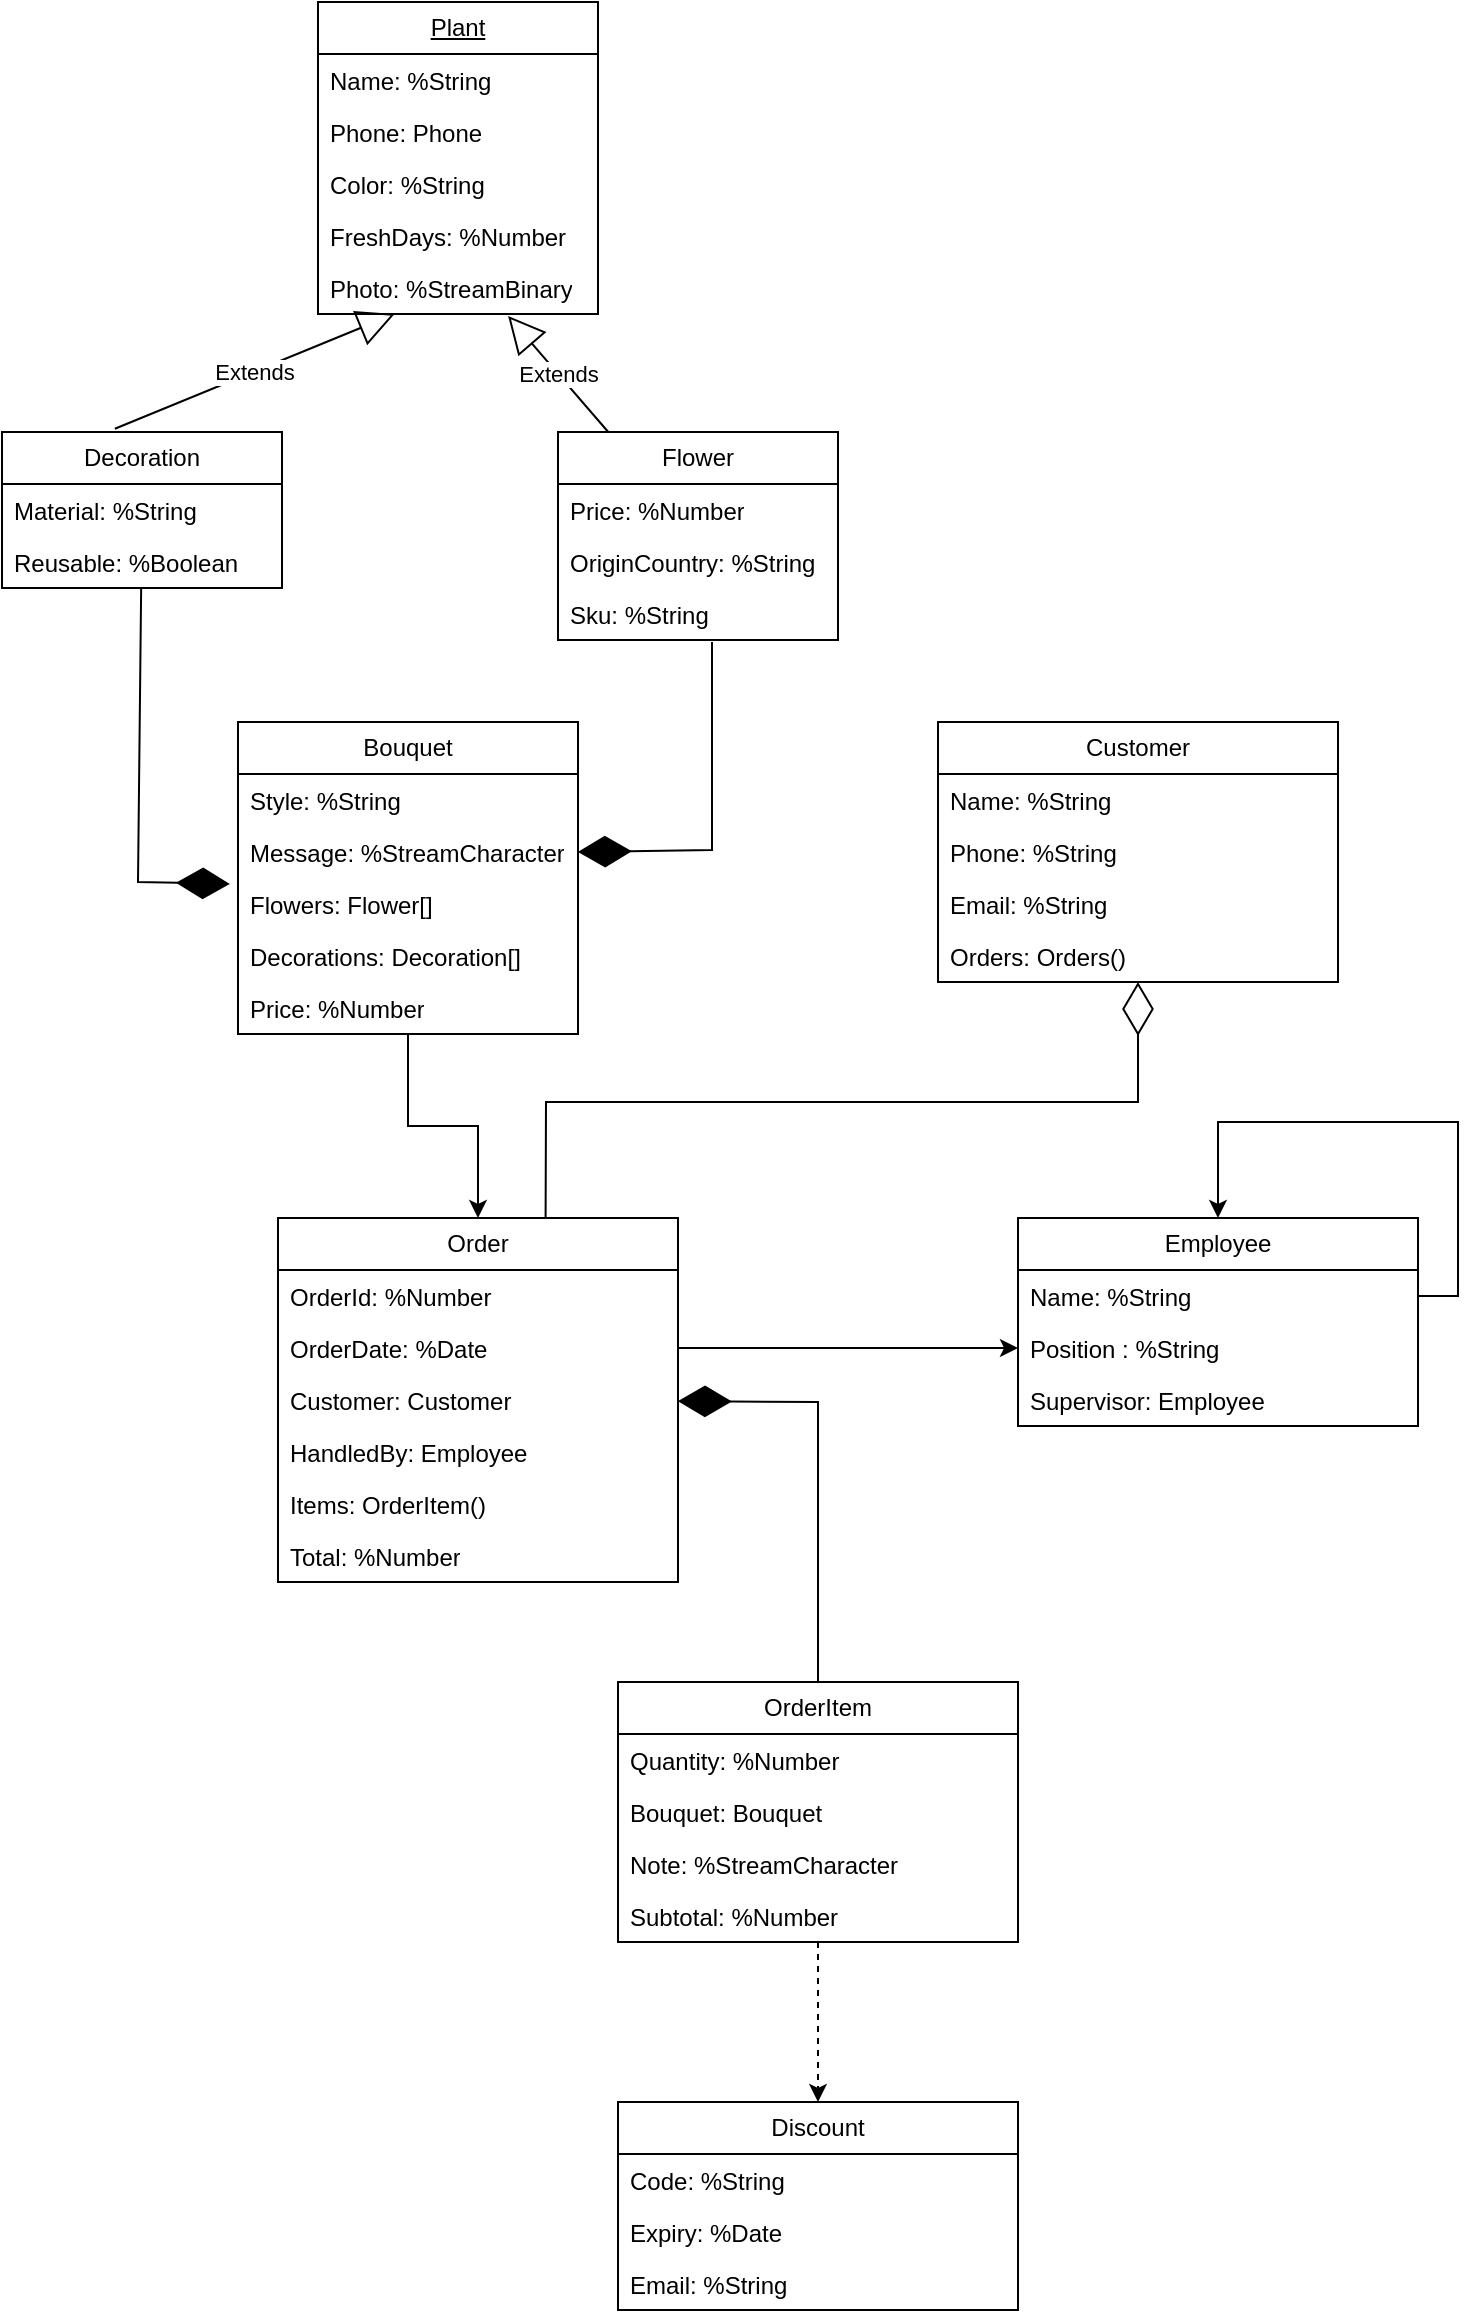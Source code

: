 <mxfile version="28.2.8" pages="5">
  <diagram name="Page-1" id="9wzYEjSW7nc9iD6uVs76">
    <mxGraphModel dx="2194" dy="1195" grid="1" gridSize="10" guides="1" tooltips="1" connect="1" arrows="1" fold="1" page="1" pageScale="1" pageWidth="850" pageHeight="1100" math="0" shadow="0">
      <root>
        <mxCell id="0" />
        <mxCell id="1" parent="0" />
        <mxCell id="2uUo0q3LEJZNrM3rn6fZ-10" value="Flower" style="swimlane;fontStyle=0;childLayout=stackLayout;horizontal=1;startSize=26;fillColor=none;horizontalStack=0;resizeParent=1;resizeParentMax=0;resizeLast=0;collapsible=1;marginBottom=0;whiteSpace=wrap;html=1;" parent="1" vertex="1">
          <mxGeometry x="350" y="425" width="140" height="104" as="geometry" />
        </mxCell>
        <mxCell id="2uUo0q3LEJZNrM3rn6fZ-11" value="Price: %Number" style="text;strokeColor=none;fillColor=none;align=left;verticalAlign=top;spacingLeft=4;spacingRight=4;overflow=hidden;rotatable=0;points=[[0,0.5],[1,0.5]];portConstraint=eastwest;whiteSpace=wrap;html=1;" parent="2uUo0q3LEJZNrM3rn6fZ-10" vertex="1">
          <mxGeometry y="26" width="140" height="26" as="geometry" />
        </mxCell>
        <mxCell id="0GhljJyUq3xWoEH1u9fJ-4" value="OriginCountry: %String" style="text;strokeColor=none;fillColor=none;align=left;verticalAlign=top;spacingLeft=4;spacingRight=4;overflow=hidden;rotatable=0;points=[[0,0.5],[1,0.5]];portConstraint=eastwest;whiteSpace=wrap;html=1;" vertex="1" parent="2uUo0q3LEJZNrM3rn6fZ-10">
          <mxGeometry y="52" width="140" height="26" as="geometry" />
        </mxCell>
        <mxCell id="0GhljJyUq3xWoEH1u9fJ-5" value="Sku: %String" style="text;strokeColor=none;fillColor=none;align=left;verticalAlign=top;spacingLeft=4;spacingRight=4;overflow=hidden;rotatable=0;points=[[0,0.5],[1,0.5]];portConstraint=eastwest;whiteSpace=wrap;html=1;" vertex="1" parent="2uUo0q3LEJZNrM3rn6fZ-10">
          <mxGeometry y="78" width="140" height="26" as="geometry" />
        </mxCell>
        <mxCell id="2uUo0q3LEJZNrM3rn6fZ-12" value="Customer" style="swimlane;fontStyle=0;childLayout=stackLayout;horizontal=1;startSize=26;fillColor=none;horizontalStack=0;resizeParent=1;resizeParentMax=0;resizeLast=0;collapsible=1;marginBottom=0;whiteSpace=wrap;html=1;" parent="1" vertex="1">
          <mxGeometry x="540" y="570" width="200" height="130" as="geometry" />
        </mxCell>
        <mxCell id="2uUo0q3LEJZNrM3rn6fZ-13" value="Name: %String" style="text;strokeColor=none;fillColor=none;align=left;verticalAlign=top;spacingLeft=4;spacingRight=4;overflow=hidden;rotatable=0;points=[[0,0.5],[1,0.5]];portConstraint=eastwest;whiteSpace=wrap;html=1;" parent="2uUo0q3LEJZNrM3rn6fZ-12" vertex="1">
          <mxGeometry y="26" width="200" height="26" as="geometry" />
        </mxCell>
        <mxCell id="0GhljJyUq3xWoEH1u9fJ-11" value="Phone: %String" style="text;strokeColor=none;fillColor=none;align=left;verticalAlign=top;spacingLeft=4;spacingRight=4;overflow=hidden;rotatable=0;points=[[0,0.5],[1,0.5]];portConstraint=eastwest;whiteSpace=wrap;html=1;" vertex="1" parent="2uUo0q3LEJZNrM3rn6fZ-12">
          <mxGeometry y="52" width="200" height="26" as="geometry" />
        </mxCell>
        <mxCell id="0GhljJyUq3xWoEH1u9fJ-12" value="Email: %String" style="text;strokeColor=none;fillColor=none;align=left;verticalAlign=top;spacingLeft=4;spacingRight=4;overflow=hidden;rotatable=0;points=[[0,0.5],[1,0.5]];portConstraint=eastwest;whiteSpace=wrap;html=1;" vertex="1" parent="2uUo0q3LEJZNrM3rn6fZ-12">
          <mxGeometry y="78" width="200" height="26" as="geometry" />
        </mxCell>
        <mxCell id="2uUo0q3LEJZNrM3rn6fZ-16" value="Orders: Orders()" style="text;strokeColor=none;fillColor=none;align=left;verticalAlign=top;spacingLeft=4;spacingRight=4;overflow=hidden;rotatable=0;points=[[0,0.5],[1,0.5]];portConstraint=eastwest;whiteSpace=wrap;html=1;" parent="2uUo0q3LEJZNrM3rn6fZ-12" vertex="1">
          <mxGeometry y="104" width="200" height="26" as="geometry" />
        </mxCell>
        <mxCell id="2uUo0q3LEJZNrM3rn6fZ-19" value="Bouquet" style="swimlane;fontStyle=0;childLayout=stackLayout;horizontal=1;startSize=26;fillColor=none;horizontalStack=0;resizeParent=1;resizeParentMax=0;resizeLast=0;collapsible=1;marginBottom=0;whiteSpace=wrap;html=1;" parent="1" vertex="1">
          <mxGeometry x="190" y="570" width="170" height="156" as="geometry" />
        </mxCell>
        <mxCell id="0GhljJyUq3xWoEH1u9fJ-7" value="Style: %String" style="text;strokeColor=none;fillColor=none;align=left;verticalAlign=top;spacingLeft=4;spacingRight=4;overflow=hidden;rotatable=0;points=[[0,0.5],[1,0.5]];portConstraint=eastwest;whiteSpace=wrap;html=1;" vertex="1" parent="2uUo0q3LEJZNrM3rn6fZ-19">
          <mxGeometry y="26" width="170" height="26" as="geometry" />
        </mxCell>
        <mxCell id="0GhljJyUq3xWoEH1u9fJ-8" value="Message: %StreamCharacter" style="text;strokeColor=none;fillColor=none;align=left;verticalAlign=top;spacingLeft=4;spacingRight=4;overflow=hidden;rotatable=0;points=[[0,0.5],[1,0.5]];portConstraint=eastwest;whiteSpace=wrap;html=1;" vertex="1" parent="2uUo0q3LEJZNrM3rn6fZ-19">
          <mxGeometry y="52" width="170" height="26" as="geometry" />
        </mxCell>
        <mxCell id="2uUo0q3LEJZNrM3rn6fZ-21" value="Flowers: Flower[]" style="text;strokeColor=none;fillColor=none;align=left;verticalAlign=top;spacingLeft=4;spacingRight=4;overflow=hidden;rotatable=0;points=[[0,0.5],[1,0.5]];portConstraint=eastwest;whiteSpace=wrap;html=1;" parent="2uUo0q3LEJZNrM3rn6fZ-19" vertex="1">
          <mxGeometry y="78" width="170" height="26" as="geometry" />
        </mxCell>
        <mxCell id="2uUo0q3LEJZNrM3rn6fZ-22" value="Decorations: Decoration[]" style="text;strokeColor=none;fillColor=none;align=left;verticalAlign=top;spacingLeft=4;spacingRight=4;overflow=hidden;rotatable=0;points=[[0,0.5],[1,0.5]];portConstraint=eastwest;whiteSpace=wrap;html=1;" parent="2uUo0q3LEJZNrM3rn6fZ-19" vertex="1">
          <mxGeometry y="104" width="170" height="26" as="geometry" />
        </mxCell>
        <mxCell id="2uUo0q3LEJZNrM3rn6fZ-23" value="Price: %Number" style="text;strokeColor=none;fillColor=none;align=left;verticalAlign=top;spacingLeft=4;spacingRight=4;overflow=hidden;rotatable=0;points=[[0,0.5],[1,0.5]];portConstraint=eastwest;whiteSpace=wrap;html=1;" parent="2uUo0q3LEJZNrM3rn6fZ-19" vertex="1">
          <mxGeometry y="130" width="170" height="26" as="geometry" />
        </mxCell>
        <mxCell id="2uUo0q3LEJZNrM3rn6fZ-26" value="Decoration" style="swimlane;fontStyle=0;childLayout=stackLayout;horizontal=1;startSize=26;fillColor=none;horizontalStack=0;resizeParent=1;resizeParentMax=0;resizeLast=0;collapsible=1;marginBottom=0;whiteSpace=wrap;html=1;" parent="1" vertex="1">
          <mxGeometry x="72" y="425" width="140" height="78" as="geometry" />
        </mxCell>
        <mxCell id="2uUo0q3LEJZNrM3rn6fZ-27" value="Material: %String" style="text;strokeColor=none;fillColor=none;align=left;verticalAlign=top;spacingLeft=4;spacingRight=4;overflow=hidden;rotatable=0;points=[[0,0.5],[1,0.5]];portConstraint=eastwest;whiteSpace=wrap;html=1;" parent="2uUo0q3LEJZNrM3rn6fZ-26" vertex="1">
          <mxGeometry y="26" width="140" height="26" as="geometry" />
        </mxCell>
        <mxCell id="0GhljJyUq3xWoEH1u9fJ-6" value="Reusable: %Boolean" style="text;strokeColor=none;fillColor=none;align=left;verticalAlign=top;spacingLeft=4;spacingRight=4;overflow=hidden;rotatable=0;points=[[0,0.5],[1,0.5]];portConstraint=eastwest;whiteSpace=wrap;html=1;" vertex="1" parent="2uUo0q3LEJZNrM3rn6fZ-26">
          <mxGeometry y="52" width="140" height="26" as="geometry" />
        </mxCell>
        <mxCell id="2uUo0q3LEJZNrM3rn6fZ-28" value="&lt;u&gt;Plant&lt;/u&gt;" style="swimlane;fontStyle=0;childLayout=stackLayout;horizontal=1;startSize=26;fillColor=none;horizontalStack=0;resizeParent=1;resizeParentMax=0;resizeLast=0;collapsible=1;marginBottom=0;whiteSpace=wrap;html=1;" parent="1" vertex="1">
          <mxGeometry x="230" y="210" width="140" height="156" as="geometry" />
        </mxCell>
        <mxCell id="2uUo0q3LEJZNrM3rn6fZ-29" value="Name: %String" style="text;strokeColor=none;fillColor=none;align=left;verticalAlign=top;spacingLeft=4;spacingRight=4;overflow=hidden;rotatable=0;points=[[0,0.5],[1,0.5]];portConstraint=eastwest;whiteSpace=wrap;html=1;" parent="2uUo0q3LEJZNrM3rn6fZ-28" vertex="1">
          <mxGeometry y="26" width="140" height="26" as="geometry" />
        </mxCell>
        <mxCell id="2uUo0q3LEJZNrM3rn6fZ-30" value="Phone: Phone" style="text;strokeColor=none;fillColor=none;align=left;verticalAlign=top;spacingLeft=4;spacingRight=4;overflow=hidden;rotatable=0;points=[[0,0.5],[1,0.5]];portConstraint=eastwest;whiteSpace=wrap;html=1;" parent="2uUo0q3LEJZNrM3rn6fZ-28" vertex="1">
          <mxGeometry y="52" width="140" height="26" as="geometry" />
        </mxCell>
        <mxCell id="0GhljJyUq3xWoEH1u9fJ-1" value="Color: %String" style="text;strokeColor=none;fillColor=none;align=left;verticalAlign=top;spacingLeft=4;spacingRight=4;overflow=hidden;rotatable=0;points=[[0,0.5],[1,0.5]];portConstraint=eastwest;whiteSpace=wrap;html=1;" vertex="1" parent="2uUo0q3LEJZNrM3rn6fZ-28">
          <mxGeometry y="78" width="140" height="26" as="geometry" />
        </mxCell>
        <mxCell id="0GhljJyUq3xWoEH1u9fJ-2" value="FreshDays: %Number" style="text;strokeColor=none;fillColor=none;align=left;verticalAlign=top;spacingLeft=4;spacingRight=4;overflow=hidden;rotatable=0;points=[[0,0.5],[1,0.5]];portConstraint=eastwest;whiteSpace=wrap;html=1;" vertex="1" parent="2uUo0q3LEJZNrM3rn6fZ-28">
          <mxGeometry y="104" width="140" height="26" as="geometry" />
        </mxCell>
        <mxCell id="0GhljJyUq3xWoEH1u9fJ-3" value="Photo: %StreamBinary" style="text;strokeColor=none;fillColor=none;align=left;verticalAlign=top;spacingLeft=4;spacingRight=4;overflow=hidden;rotatable=0;points=[[0,0.5],[1,0.5]];portConstraint=eastwest;whiteSpace=wrap;html=1;" vertex="1" parent="2uUo0q3LEJZNrM3rn6fZ-28">
          <mxGeometry y="130" width="140" height="26" as="geometry" />
        </mxCell>
        <mxCell id="2uUo0q3LEJZNrM3rn6fZ-31" value="Extends" style="endArrow=block;endSize=16;endFill=0;html=1;rounded=0;entryX=0.679;entryY=1.038;entryDx=0;entryDy=0;entryPerimeter=0;" parent="1" source="2uUo0q3LEJZNrM3rn6fZ-10" target="0GhljJyUq3xWoEH1u9fJ-3" edge="1">
          <mxGeometry width="160" relative="1" as="geometry">
            <mxPoint x="300" y="335" as="sourcePoint" />
            <mxPoint x="460" y="335" as="targetPoint" />
          </mxGeometry>
        </mxCell>
        <mxCell id="2uUo0q3LEJZNrM3rn6fZ-35" value="Extends" style="endArrow=block;endSize=16;endFill=0;html=1;rounded=0;exitX=0.403;exitY=-0.021;exitDx=0;exitDy=0;exitPerimeter=0;" parent="1" source="2uUo0q3LEJZNrM3rn6fZ-26" target="0GhljJyUq3xWoEH1u9fJ-3" edge="1">
          <mxGeometry width="160" relative="1" as="geometry">
            <mxPoint x="473" y="435" as="sourcePoint" />
            <mxPoint x="580" y="321" as="targetPoint" />
          </mxGeometry>
        </mxCell>
        <mxCell id="0GhljJyUq3xWoEH1u9fJ-10" value="" style="endArrow=diamondThin;endFill=1;endSize=24;html=1;rounded=0;entryX=1;entryY=0.5;entryDx=0;entryDy=0;" edge="1" parent="1" target="0GhljJyUq3xWoEH1u9fJ-8">
          <mxGeometry width="160" relative="1" as="geometry">
            <mxPoint x="427" y="530" as="sourcePoint" />
            <mxPoint x="497" y="634" as="targetPoint" />
            <Array as="points">
              <mxPoint x="427" y="634" />
            </Array>
          </mxGeometry>
        </mxCell>
        <mxCell id="0GhljJyUq3xWoEH1u9fJ-13" value="Discount" style="swimlane;fontStyle=0;childLayout=stackLayout;horizontal=1;startSize=26;fillColor=none;horizontalStack=0;resizeParent=1;resizeParentMax=0;resizeLast=0;collapsible=1;marginBottom=0;whiteSpace=wrap;html=1;" vertex="1" parent="1">
          <mxGeometry x="380" y="1260" width="200" height="104" as="geometry" />
        </mxCell>
        <mxCell id="0GhljJyUq3xWoEH1u9fJ-14" value="Code: %String" style="text;strokeColor=none;fillColor=none;align=left;verticalAlign=top;spacingLeft=4;spacingRight=4;overflow=hidden;rotatable=0;points=[[0,0.5],[1,0.5]];portConstraint=eastwest;whiteSpace=wrap;html=1;" vertex="1" parent="0GhljJyUq3xWoEH1u9fJ-13">
          <mxGeometry y="26" width="200" height="26" as="geometry" />
        </mxCell>
        <mxCell id="0GhljJyUq3xWoEH1u9fJ-15" value="Expiry: %Date" style="text;strokeColor=none;fillColor=none;align=left;verticalAlign=top;spacingLeft=4;spacingRight=4;overflow=hidden;rotatable=0;points=[[0,0.5],[1,0.5]];portConstraint=eastwest;whiteSpace=wrap;html=1;" vertex="1" parent="0GhljJyUq3xWoEH1u9fJ-13">
          <mxGeometry y="52" width="200" height="26" as="geometry" />
        </mxCell>
        <mxCell id="0GhljJyUq3xWoEH1u9fJ-16" value="Email: %String" style="text;strokeColor=none;fillColor=none;align=left;verticalAlign=top;spacingLeft=4;spacingRight=4;overflow=hidden;rotatable=0;points=[[0,0.5],[1,0.5]];portConstraint=eastwest;whiteSpace=wrap;html=1;" vertex="1" parent="0GhljJyUq3xWoEH1u9fJ-13">
          <mxGeometry y="78" width="200" height="26" as="geometry" />
        </mxCell>
        <mxCell id="0GhljJyUq3xWoEH1u9fJ-57" style="edgeStyle=orthogonalEdgeStyle;rounded=0;orthogonalLoop=1;jettySize=auto;html=1;entryX=0.5;entryY=0;entryDx=0;entryDy=0;dashed=1;" edge="1" parent="1" source="0GhljJyUq3xWoEH1u9fJ-18" target="0GhljJyUq3xWoEH1u9fJ-13">
          <mxGeometry relative="1" as="geometry" />
        </mxCell>
        <mxCell id="0GhljJyUq3xWoEH1u9fJ-18" value="OrderItem" style="swimlane;fontStyle=0;childLayout=stackLayout;horizontal=1;startSize=26;fillColor=none;horizontalStack=0;resizeParent=1;resizeParentMax=0;resizeLast=0;collapsible=1;marginBottom=0;whiteSpace=wrap;html=1;" vertex="1" parent="1">
          <mxGeometry x="380" y="1050" width="200" height="130" as="geometry" />
        </mxCell>
        <mxCell id="0GhljJyUq3xWoEH1u9fJ-19" value="Quantity: %Number" style="text;strokeColor=none;fillColor=none;align=left;verticalAlign=top;spacingLeft=4;spacingRight=4;overflow=hidden;rotatable=0;points=[[0,0.5],[1,0.5]];portConstraint=eastwest;whiteSpace=wrap;html=1;" vertex="1" parent="0GhljJyUq3xWoEH1u9fJ-18">
          <mxGeometry y="26" width="200" height="26" as="geometry" />
        </mxCell>
        <mxCell id="0GhljJyUq3xWoEH1u9fJ-20" value="Bouquet: Bouquet" style="text;strokeColor=none;fillColor=none;align=left;verticalAlign=top;spacingLeft=4;spacingRight=4;overflow=hidden;rotatable=0;points=[[0,0.5],[1,0.5]];portConstraint=eastwest;whiteSpace=wrap;html=1;" vertex="1" parent="0GhljJyUq3xWoEH1u9fJ-18">
          <mxGeometry y="52" width="200" height="26" as="geometry" />
        </mxCell>
        <mxCell id="0GhljJyUq3xWoEH1u9fJ-21" value="Note: %StreamCharacter" style="text;strokeColor=none;fillColor=none;align=left;verticalAlign=top;spacingLeft=4;spacingRight=4;overflow=hidden;rotatable=0;points=[[0,0.5],[1,0.5]];portConstraint=eastwest;whiteSpace=wrap;html=1;" vertex="1" parent="0GhljJyUq3xWoEH1u9fJ-18">
          <mxGeometry y="78" width="200" height="26" as="geometry" />
        </mxCell>
        <mxCell id="0GhljJyUq3xWoEH1u9fJ-22" value="Subtotal: %Number" style="text;strokeColor=none;fillColor=none;align=left;verticalAlign=top;spacingLeft=4;spacingRight=4;overflow=hidden;rotatable=0;points=[[0,0.5],[1,0.5]];portConstraint=eastwest;whiteSpace=wrap;html=1;" vertex="1" parent="0GhljJyUq3xWoEH1u9fJ-18">
          <mxGeometry y="104" width="200" height="26" as="geometry" />
        </mxCell>
        <mxCell id="0GhljJyUq3xWoEH1u9fJ-23" value="Order" style="swimlane;fontStyle=0;childLayout=stackLayout;horizontal=1;startSize=26;fillColor=none;horizontalStack=0;resizeParent=1;resizeParentMax=0;resizeLast=0;collapsible=1;marginBottom=0;whiteSpace=wrap;html=1;" vertex="1" parent="1">
          <mxGeometry x="210" y="818" width="200" height="182" as="geometry" />
        </mxCell>
        <mxCell id="0GhljJyUq3xWoEH1u9fJ-24" value="OrderId: %Number" style="text;strokeColor=none;fillColor=none;align=left;verticalAlign=top;spacingLeft=4;spacingRight=4;overflow=hidden;rotatable=0;points=[[0,0.5],[1,0.5]];portConstraint=eastwest;whiteSpace=wrap;html=1;" vertex="1" parent="0GhljJyUq3xWoEH1u9fJ-23">
          <mxGeometry y="26" width="200" height="26" as="geometry" />
        </mxCell>
        <mxCell id="0GhljJyUq3xWoEH1u9fJ-25" value="OrderDate: %Date" style="text;strokeColor=none;fillColor=none;align=left;verticalAlign=top;spacingLeft=4;spacingRight=4;overflow=hidden;rotatable=0;points=[[0,0.5],[1,0.5]];portConstraint=eastwest;whiteSpace=wrap;html=1;" vertex="1" parent="0GhljJyUq3xWoEH1u9fJ-23">
          <mxGeometry y="52" width="200" height="26" as="geometry" />
        </mxCell>
        <mxCell id="0GhljJyUq3xWoEH1u9fJ-26" value="Customer: Customer&amp;nbsp;" style="text;strokeColor=none;fillColor=none;align=left;verticalAlign=top;spacingLeft=4;spacingRight=4;overflow=hidden;rotatable=0;points=[[0,0.5],[1,0.5]];portConstraint=eastwest;whiteSpace=wrap;html=1;" vertex="1" parent="0GhljJyUq3xWoEH1u9fJ-23">
          <mxGeometry y="78" width="200" height="26" as="geometry" />
        </mxCell>
        <mxCell id="0GhljJyUq3xWoEH1u9fJ-34" value="HandledBy: Employee" style="text;strokeColor=none;fillColor=none;align=left;verticalAlign=top;spacingLeft=4;spacingRight=4;overflow=hidden;rotatable=0;points=[[0,0.5],[1,0.5]];portConstraint=eastwest;whiteSpace=wrap;html=1;" vertex="1" parent="0GhljJyUq3xWoEH1u9fJ-23">
          <mxGeometry y="104" width="200" height="26" as="geometry" />
        </mxCell>
        <mxCell id="0GhljJyUq3xWoEH1u9fJ-33" value="Items: OrderItem()" style="text;strokeColor=none;fillColor=none;align=left;verticalAlign=top;spacingLeft=4;spacingRight=4;overflow=hidden;rotatable=0;points=[[0,0.5],[1,0.5]];portConstraint=eastwest;whiteSpace=wrap;html=1;" vertex="1" parent="0GhljJyUq3xWoEH1u9fJ-23">
          <mxGeometry y="130" width="200" height="26" as="geometry" />
        </mxCell>
        <mxCell id="0GhljJyUq3xWoEH1u9fJ-27" value="Total: %Number" style="text;strokeColor=none;fillColor=none;align=left;verticalAlign=top;spacingLeft=4;spacingRight=4;overflow=hidden;rotatable=0;points=[[0,0.5],[1,0.5]];portConstraint=eastwest;whiteSpace=wrap;html=1;" vertex="1" parent="0GhljJyUq3xWoEH1u9fJ-23">
          <mxGeometry y="156" width="200" height="26" as="geometry" />
        </mxCell>
        <mxCell id="0GhljJyUq3xWoEH1u9fJ-28" value="Employee" style="swimlane;fontStyle=0;childLayout=stackLayout;horizontal=1;startSize=26;fillColor=none;horizontalStack=0;resizeParent=1;resizeParentMax=0;resizeLast=0;collapsible=1;marginBottom=0;whiteSpace=wrap;html=1;" vertex="1" parent="1">
          <mxGeometry x="580" y="818" width="200" height="104" as="geometry" />
        </mxCell>
        <mxCell id="0GhljJyUq3xWoEH1u9fJ-58" style="edgeStyle=orthogonalEdgeStyle;rounded=0;orthogonalLoop=1;jettySize=auto;html=1;exitX=1;exitY=0.5;exitDx=0;exitDy=0;" edge="1" parent="0GhljJyUq3xWoEH1u9fJ-28" source="0GhljJyUq3xWoEH1u9fJ-35" target="0GhljJyUq3xWoEH1u9fJ-28">
          <mxGeometry relative="1" as="geometry">
            <Array as="points">
              <mxPoint x="220" y="39" />
              <mxPoint x="220" y="-48" />
              <mxPoint x="100" y="-48" />
            </Array>
          </mxGeometry>
        </mxCell>
        <mxCell id="0GhljJyUq3xWoEH1u9fJ-35" value="Name: %String" style="text;strokeColor=none;fillColor=none;align=left;verticalAlign=top;spacingLeft=4;spacingRight=4;overflow=hidden;rotatable=0;points=[[0,0.5],[1,0.5]];portConstraint=eastwest;whiteSpace=wrap;html=1;" vertex="1" parent="0GhljJyUq3xWoEH1u9fJ-28">
          <mxGeometry y="26" width="200" height="26" as="geometry" />
        </mxCell>
        <mxCell id="0GhljJyUq3xWoEH1u9fJ-36" value="Position&amp;nbsp;: %String" style="text;strokeColor=none;fillColor=none;align=left;verticalAlign=top;spacingLeft=4;spacingRight=4;overflow=hidden;rotatable=0;points=[[0,0.5],[1,0.5]];portConstraint=eastwest;whiteSpace=wrap;html=1;" vertex="1" parent="0GhljJyUq3xWoEH1u9fJ-28">
          <mxGeometry y="52" width="200" height="26" as="geometry" />
        </mxCell>
        <mxCell id="0GhljJyUq3xWoEH1u9fJ-32" value="Supervisor: Employee&amp;nbsp;" style="text;strokeColor=none;fillColor=none;align=left;verticalAlign=top;spacingLeft=4;spacingRight=4;overflow=hidden;rotatable=0;points=[[0,0.5],[1,0.5]];portConstraint=eastwest;whiteSpace=wrap;html=1;" vertex="1" parent="0GhljJyUq3xWoEH1u9fJ-28">
          <mxGeometry y="78" width="200" height="26" as="geometry" />
        </mxCell>
        <mxCell id="0GhljJyUq3xWoEH1u9fJ-49" value="" style="endArrow=diamondThin;endFill=1;endSize=24;html=1;rounded=0;exitX=0.5;exitY=0;exitDx=0;exitDy=0;" edge="1" parent="1" source="0GhljJyUq3xWoEH1u9fJ-18" target="0GhljJyUq3xWoEH1u9fJ-23">
          <mxGeometry width="160" relative="1" as="geometry">
            <mxPoint x="445" y="630" as="sourcePoint" />
            <mxPoint x="380" y="897" as="targetPoint" />
            <Array as="points">
              <mxPoint x="480" y="910" />
            </Array>
          </mxGeometry>
        </mxCell>
        <mxCell id="0GhljJyUq3xWoEH1u9fJ-50" style="edgeStyle=orthogonalEdgeStyle;rounded=0;orthogonalLoop=1;jettySize=auto;html=1;exitX=1;exitY=0.5;exitDx=0;exitDy=0;entryX=0;entryY=0.5;entryDx=0;entryDy=0;" edge="1" parent="1" source="0GhljJyUq3xWoEH1u9fJ-25" target="0GhljJyUq3xWoEH1u9fJ-36">
          <mxGeometry relative="1" as="geometry">
            <Array as="points">
              <mxPoint x="540" y="883" />
              <mxPoint x="540" y="883" />
            </Array>
          </mxGeometry>
        </mxCell>
        <mxCell id="0GhljJyUq3xWoEH1u9fJ-52" style="edgeStyle=orthogonalEdgeStyle;rounded=0;orthogonalLoop=1;jettySize=auto;html=1;" edge="1" parent="1" source="2uUo0q3LEJZNrM3rn6fZ-19" target="0GhljJyUq3xWoEH1u9fJ-23">
          <mxGeometry relative="1" as="geometry">
            <mxPoint x="270" y="730" as="sourcePoint" />
          </mxGeometry>
        </mxCell>
        <mxCell id="0GhljJyUq3xWoEH1u9fJ-55" value="" style="endArrow=diamondThin;endFill=1;endSize=24;html=1;rounded=0;entryX=-0.024;entryY=1.115;entryDx=0;entryDy=0;entryPerimeter=0;" edge="1" parent="1" source="2uUo0q3LEJZNrM3rn6fZ-26" target="0GhljJyUq3xWoEH1u9fJ-8">
          <mxGeometry width="160" relative="1" as="geometry">
            <mxPoint x="497" y="630" as="sourcePoint" />
            <mxPoint x="430" y="735" as="targetPoint" />
            <Array as="points">
              <mxPoint x="140" y="650" />
            </Array>
          </mxGeometry>
        </mxCell>
        <mxCell id="0GhljJyUq3xWoEH1u9fJ-56" value="" style="endArrow=diamondThin;endFill=0;endSize=24;html=1;rounded=0;exitX=0.669;exitY=-0.001;exitDx=0;exitDy=0;exitPerimeter=0;" edge="1" parent="1" source="0GhljJyUq3xWoEH1u9fJ-23" target="2uUo0q3LEJZNrM3rn6fZ-12">
          <mxGeometry width="160" relative="1" as="geometry">
            <mxPoint x="520" y="810" as="sourcePoint" />
            <mxPoint x="520" y="730" as="targetPoint" />
            <Array as="points">
              <mxPoint x="344" y="760" />
              <mxPoint x="640" y="760" />
            </Array>
          </mxGeometry>
        </mxCell>
      </root>
    </mxGraphModel>
  </diagram>
  <diagram name="Page-1" id="wH9l51HxrPve1xUyygBk">
    <mxGraphModel dx="1501" dy="818" grid="1" gridSize="10" guides="1" tooltips="1" connect="1" arrows="1" fold="1" page="1" pageScale="1" pageWidth="850" pageHeight="1100" math="0" shadow="0">
      <root>
        <mxCell id="0" />
        <mxCell id="1" parent="0" />
        <mxCell id="2uUo0q3LEJZNrM3rn6fZ-5" value="Ticket" style="swimlane;fontStyle=0;childLayout=stackLayout;horizontal=1;startSize=26;fillColor=none;horizontalStack=0;resizeParent=1;resizeParentMax=0;resizeLast=0;collapsible=1;marginBottom=0;whiteSpace=wrap;html=1;" vertex="1" parent="1">
          <mxGeometry x="760" y="180" width="140" height="130" as="geometry" />
        </mxCell>
        <mxCell id="2uUo0q3LEJZNrM3rn6fZ-6" value="Price: %Number" style="text;strokeColor=none;fillColor=none;align=left;verticalAlign=top;spacingLeft=4;spacingRight=4;overflow=hidden;rotatable=0;points=[[0,0.5],[1,0.5]];portConstraint=eastwest;whiteSpace=wrap;html=1;" vertex="1" parent="2uUo0q3LEJZNrM3rn6fZ-5">
          <mxGeometry y="26" width="140" height="26" as="geometry" />
        </mxCell>
        <mxCell id="2uUo0q3LEJZNrM3rn6fZ-7" value="Seat: %String" style="text;strokeColor=none;fillColor=none;align=left;verticalAlign=top;spacingLeft=4;spacingRight=4;overflow=hidden;rotatable=0;points=[[0,0.5],[1,0.5]];portConstraint=eastwest;whiteSpace=wrap;html=1;" vertex="1" parent="2uUo0q3LEJZNrM3rn6fZ-5">
          <mxGeometry y="52" width="140" height="26" as="geometry" />
        </mxCell>
        <mxCell id="2uUo0q3LEJZNrM3rn6fZ-8" value="Promo: Promocode" style="text;strokeColor=none;fillColor=none;align=left;verticalAlign=top;spacingLeft=4;spacingRight=4;overflow=hidden;rotatable=0;points=[[0,0.5],[1,0.5]];portConstraint=eastwest;whiteSpace=wrap;html=1;" vertex="1" parent="2uUo0q3LEJZNrM3rn6fZ-5">
          <mxGeometry y="78" width="140" height="26" as="geometry" />
        </mxCell>
        <mxCell id="2uUo0q3LEJZNrM3rn6fZ-9" value="Session: Session" style="text;strokeColor=none;fillColor=none;align=left;verticalAlign=top;spacingLeft=4;spacingRight=4;overflow=hidden;rotatable=0;points=[[0,0.5],[1,0.5]];portConstraint=eastwest;whiteSpace=wrap;html=1;" vertex="1" parent="2uUo0q3LEJZNrM3rn6fZ-5">
          <mxGeometry y="104" width="140" height="26" as="geometry" />
        </mxCell>
        <mxCell id="2uUo0q3LEJZNrM3rn6fZ-10" value="Visitor" style="swimlane;fontStyle=0;childLayout=stackLayout;horizontal=1;startSize=26;fillColor=none;horizontalStack=0;resizeParent=1;resizeParentMax=0;resizeLast=0;collapsible=1;marginBottom=0;whiteSpace=wrap;html=1;" vertex="1" parent="1">
          <mxGeometry x="1050" y="240" width="140" height="52" as="geometry" />
        </mxCell>
        <mxCell id="2uUo0q3LEJZNrM3rn6fZ-11" value="Tickets: Ticket()" style="text;strokeColor=none;fillColor=none;align=left;verticalAlign=top;spacingLeft=4;spacingRight=4;overflow=hidden;rotatable=0;points=[[0,0.5],[1,0.5]];portConstraint=eastwest;whiteSpace=wrap;html=1;" vertex="1" parent="2uUo0q3LEJZNrM3rn6fZ-10">
          <mxGeometry y="26" width="140" height="26" as="geometry" />
        </mxCell>
        <mxCell id="2uUo0q3LEJZNrM3rn6fZ-12" value="Movie" style="swimlane;fontStyle=0;childLayout=stackLayout;horizontal=1;startSize=26;fillColor=none;horizontalStack=0;resizeParent=1;resizeParentMax=0;resizeLast=0;collapsible=1;marginBottom=0;whiteSpace=wrap;html=1;" vertex="1" parent="1">
          <mxGeometry x="1330" y="400" width="200" height="182" as="geometry" />
        </mxCell>
        <mxCell id="2uUo0q3LEJZNrM3rn6fZ-13" value="Name: %String" style="text;strokeColor=none;fillColor=none;align=left;verticalAlign=top;spacingLeft=4;spacingRight=4;overflow=hidden;rotatable=0;points=[[0,0.5],[1,0.5]];portConstraint=eastwest;whiteSpace=wrap;html=1;" vertex="1" parent="2uUo0q3LEJZNrM3rn6fZ-12">
          <mxGeometry y="26" width="200" height="26" as="geometry" />
        </mxCell>
        <mxCell id="2uUo0q3LEJZNrM3rn6fZ-14" value="Subtitles: %StreamCharacter" style="text;strokeColor=none;fillColor=none;align=left;verticalAlign=top;spacingLeft=4;spacingRight=4;overflow=hidden;rotatable=0;points=[[0,0.5],[1,0.5]];portConstraint=eastwest;whiteSpace=wrap;html=1;" vertex="1" parent="2uUo0q3LEJZNrM3rn6fZ-12">
          <mxGeometry y="52" width="200" height="26" as="geometry" />
        </mxCell>
        <mxCell id="2uUo0q3LEJZNrM3rn6fZ-15" value="Genre: Genre()" style="text;strokeColor=none;fillColor=none;align=left;verticalAlign=top;spacingLeft=4;spacingRight=4;overflow=hidden;rotatable=0;points=[[0,0.5],[1,0.5]];portConstraint=eastwest;whiteSpace=wrap;html=1;" vertex="1" parent="2uUo0q3LEJZNrM3rn6fZ-12">
          <mxGeometry y="78" width="200" height="26" as="geometry" />
        </mxCell>
        <mxCell id="2uUo0q3LEJZNrM3rn6fZ-16" value="Trailers: %StreamBinary" style="text;strokeColor=none;fillColor=none;align=left;verticalAlign=top;spacingLeft=4;spacingRight=4;overflow=hidden;rotatable=0;points=[[0,0.5],[1,0.5]];portConstraint=eastwest;whiteSpace=wrap;html=1;" vertex="1" parent="2uUo0q3LEJZNrM3rn6fZ-12">
          <mxGeometry y="104" width="200" height="26" as="geometry" />
        </mxCell>
        <mxCell id="2uUo0q3LEJZNrM3rn6fZ-17" value="Duration: %Time" style="text;strokeColor=none;fillColor=none;align=left;verticalAlign=top;spacingLeft=4;spacingRight=4;overflow=hidden;rotatable=0;points=[[0,0.5],[1,0.5]];portConstraint=eastwest;whiteSpace=wrap;html=1;" vertex="1" parent="2uUo0q3LEJZNrM3rn6fZ-12">
          <mxGeometry y="130" width="200" height="26" as="geometry" />
        </mxCell>
        <mxCell id="2uUo0q3LEJZNrM3rn6fZ-18" value="Sessions: Session" style="text;strokeColor=none;fillColor=none;align=left;verticalAlign=top;spacingLeft=4;spacingRight=4;overflow=hidden;rotatable=0;points=[[0,0.5],[1,0.5]];portConstraint=eastwest;whiteSpace=wrap;html=1;" vertex="1" parent="2uUo0q3LEJZNrM3rn6fZ-12">
          <mxGeometry y="156" width="200" height="26" as="geometry" />
        </mxCell>
        <mxCell id="2uUo0q3LEJZNrM3rn6fZ-19" value="Session" style="swimlane;fontStyle=0;childLayout=stackLayout;horizontal=1;startSize=26;fillColor=none;horizontalStack=0;resizeParent=1;resizeParentMax=0;resizeLast=0;collapsible=1;marginBottom=0;whiteSpace=wrap;html=1;" vertex="1" parent="1">
          <mxGeometry x="750" y="550" width="140" height="130" as="geometry" />
        </mxCell>
        <mxCell id="2uUo0q3LEJZNrM3rn6fZ-20" value="Tickets: Ticket" style="text;strokeColor=none;fillColor=none;align=left;verticalAlign=top;spacingLeft=4;spacingRight=4;overflow=hidden;rotatable=0;points=[[0,0.5],[1,0.5]];portConstraint=eastwest;whiteSpace=wrap;html=1;" vertex="1" parent="2uUo0q3LEJZNrM3rn6fZ-19">
          <mxGeometry y="26" width="140" height="26" as="geometry" />
        </mxCell>
        <mxCell id="2uUo0q3LEJZNrM3rn6fZ-21" value="Hall: Hall" style="text;strokeColor=none;fillColor=none;align=left;verticalAlign=top;spacingLeft=4;spacingRight=4;overflow=hidden;rotatable=0;points=[[0,0.5],[1,0.5]];portConstraint=eastwest;whiteSpace=wrap;html=1;" vertex="1" parent="2uUo0q3LEJZNrM3rn6fZ-19">
          <mxGeometry y="52" width="140" height="26" as="geometry" />
        </mxCell>
        <mxCell id="2uUo0q3LEJZNrM3rn6fZ-22" value="StartTime: %Time" style="text;strokeColor=none;fillColor=none;align=left;verticalAlign=top;spacingLeft=4;spacingRight=4;overflow=hidden;rotatable=0;points=[[0,0.5],[1,0.5]];portConstraint=eastwest;whiteSpace=wrap;html=1;" vertex="1" parent="2uUo0q3LEJZNrM3rn6fZ-19">
          <mxGeometry y="78" width="140" height="26" as="geometry" />
        </mxCell>
        <mxCell id="2uUo0q3LEJZNrM3rn6fZ-23" value="Movie: Movie" style="text;strokeColor=none;fillColor=none;align=left;verticalAlign=top;spacingLeft=4;spacingRight=4;overflow=hidden;rotatable=0;points=[[0,0.5],[1,0.5]];portConstraint=eastwest;whiteSpace=wrap;html=1;" vertex="1" parent="2uUo0q3LEJZNrM3rn6fZ-19">
          <mxGeometry y="104" width="140" height="26" as="geometry" />
        </mxCell>
        <mxCell id="2uUo0q3LEJZNrM3rn6fZ-24" value="Promocode" style="swimlane;fontStyle=0;childLayout=stackLayout;horizontal=1;startSize=26;fillColor=none;horizontalStack=0;resizeParent=1;resizeParentMax=0;resizeLast=0;collapsible=1;marginBottom=0;whiteSpace=wrap;html=1;" vertex="1" parent="1">
          <mxGeometry x="760" y="10" width="190" height="52" as="geometry" />
        </mxCell>
        <mxCell id="2uUo0q3LEJZNrM3rn6fZ-25" value="ExpiryDate: %Date" style="text;strokeColor=none;fillColor=none;align=left;verticalAlign=top;spacingLeft=4;spacingRight=4;overflow=hidden;rotatable=0;points=[[0,0.5],[1,0.5]];portConstraint=eastwest;whiteSpace=wrap;html=1;" vertex="1" parent="2uUo0q3LEJZNrM3rn6fZ-24">
          <mxGeometry y="26" width="190" height="26" as="geometry" />
        </mxCell>
        <mxCell id="2uUo0q3LEJZNrM3rn6fZ-26" value="Employee" style="swimlane;fontStyle=0;childLayout=stackLayout;horizontal=1;startSize=26;fillColor=none;horizontalStack=0;resizeParent=1;resizeParentMax=0;resizeLast=0;collapsible=1;marginBottom=0;whiteSpace=wrap;html=1;" vertex="1" parent="1">
          <mxGeometry x="1330" y="240" width="140" height="52" as="geometry" />
        </mxCell>
        <mxCell id="2uUo0q3LEJZNrM3rn6fZ-27" value="Role: %String" style="text;strokeColor=none;fillColor=none;align=left;verticalAlign=top;spacingLeft=4;spacingRight=4;overflow=hidden;rotatable=0;points=[[0,0.5],[1,0.5]];portConstraint=eastwest;whiteSpace=wrap;html=1;" vertex="1" parent="2uUo0q3LEJZNrM3rn6fZ-26">
          <mxGeometry y="26" width="140" height="26" as="geometry" />
        </mxCell>
        <mxCell id="2uUo0q3LEJZNrM3rn6fZ-28" value="&lt;u&gt;Human&lt;/u&gt;" style="swimlane;fontStyle=0;childLayout=stackLayout;horizontal=1;startSize=26;fillColor=none;horizontalStack=0;resizeParent=1;resizeParentMax=0;resizeLast=0;collapsible=1;marginBottom=0;whiteSpace=wrap;html=1;" vertex="1" parent="1">
          <mxGeometry x="1170" y="40" width="140" height="78" as="geometry" />
        </mxCell>
        <mxCell id="2uUo0q3LEJZNrM3rn6fZ-29" value="Name: %String" style="text;strokeColor=none;fillColor=none;align=left;verticalAlign=top;spacingLeft=4;spacingRight=4;overflow=hidden;rotatable=0;points=[[0,0.5],[1,0.5]];portConstraint=eastwest;whiteSpace=wrap;html=1;" vertex="1" parent="2uUo0q3LEJZNrM3rn6fZ-28">
          <mxGeometry y="26" width="140" height="26" as="geometry" />
        </mxCell>
        <mxCell id="2uUo0q3LEJZNrM3rn6fZ-30" value="Phone: Phone" style="text;strokeColor=none;fillColor=none;align=left;verticalAlign=top;spacingLeft=4;spacingRight=4;overflow=hidden;rotatable=0;points=[[0,0.5],[1,0.5]];portConstraint=eastwest;whiteSpace=wrap;html=1;" vertex="1" parent="2uUo0q3LEJZNrM3rn6fZ-28">
          <mxGeometry y="52" width="140" height="26" as="geometry" />
        </mxCell>
        <mxCell id="2uUo0q3LEJZNrM3rn6fZ-31" value="Extends" style="endArrow=block;endSize=16;endFill=0;html=1;rounded=0;entryX=0.5;entryY=1.069;entryDx=0;entryDy=0;entryPerimeter=0;" edge="1" parent="1" source="2uUo0q3LEJZNrM3rn6fZ-10" target="2uUo0q3LEJZNrM3rn6fZ-30">
          <mxGeometry width="160" relative="1" as="geometry">
            <mxPoint x="1000" y="150" as="sourcePoint" />
            <mxPoint x="1160" y="150" as="targetPoint" />
          </mxGeometry>
        </mxCell>
        <mxCell id="2uUo0q3LEJZNrM3rn6fZ-32" value="Genre" style="swimlane;fontStyle=0;childLayout=stackLayout;horizontal=1;startSize=26;fillColor=none;horizontalStack=0;resizeParent=1;resizeParentMax=0;resizeLast=0;collapsible=1;marginBottom=0;whiteSpace=wrap;html=1;" vertex="1" parent="1">
          <mxGeometry x="1120" y="400" width="140" height="52" as="geometry" />
        </mxCell>
        <mxCell id="2uUo0q3LEJZNrM3rn6fZ-33" value="Name:%String" style="text;strokeColor=none;fillColor=none;align=left;verticalAlign=top;spacingLeft=4;spacingRight=4;overflow=hidden;rotatable=0;points=[[0,0.5],[1,0.5]];portConstraint=eastwest;whiteSpace=wrap;html=1;" vertex="1" parent="2uUo0q3LEJZNrM3rn6fZ-32">
          <mxGeometry y="26" width="140" height="26" as="geometry" />
        </mxCell>
        <mxCell id="2uUo0q3LEJZNrM3rn6fZ-34" style="edgeStyle=orthogonalEdgeStyle;rounded=0;orthogonalLoop=1;jettySize=auto;html=1;exitX=1;exitY=0.5;exitDx=0;exitDy=0;entryX=0;entryY=0.5;entryDx=0;entryDy=0;" edge="1" parent="1" source="2uUo0q3LEJZNrM3rn6fZ-33" target="2uUo0q3LEJZNrM3rn6fZ-13">
          <mxGeometry relative="1" as="geometry" />
        </mxCell>
        <mxCell id="2uUo0q3LEJZNrM3rn6fZ-35" value="Extends" style="endArrow=block;endSize=16;endFill=0;html=1;rounded=0;exitX=0.403;exitY=-0.021;exitDx=0;exitDy=0;exitPerimeter=0;" edge="1" parent="1" source="2uUo0q3LEJZNrM3rn6fZ-26" target="2uUo0q3LEJZNrM3rn6fZ-30">
          <mxGeometry width="160" relative="1" as="geometry">
            <mxPoint x="1173" y="250" as="sourcePoint" />
            <mxPoint x="1240" y="150" as="targetPoint" />
          </mxGeometry>
        </mxCell>
        <mxCell id="2uUo0q3LEJZNrM3rn6fZ-36" value="&lt;i&gt;Phone&lt;/i&gt;" style="swimlane;fontStyle=0;childLayout=stackLayout;horizontal=1;startSize=26;fillColor=none;horizontalStack=0;resizeParent=1;resizeParentMax=0;resizeLast=0;collapsible=1;marginBottom=0;whiteSpace=wrap;html=1;" vertex="1" parent="1">
          <mxGeometry x="970" y="40" width="140" height="78" as="geometry" />
        </mxCell>
        <mxCell id="2uUo0q3LEJZNrM3rn6fZ-37" value="Operator: %String" style="text;strokeColor=none;fillColor=none;align=left;verticalAlign=top;spacingLeft=4;spacingRight=4;overflow=hidden;rotatable=0;points=[[0,0.5],[1,0.5]];portConstraint=eastwest;whiteSpace=wrap;html=1;" vertex="1" parent="2uUo0q3LEJZNrM3rn6fZ-36">
          <mxGeometry y="26" width="140" height="26" as="geometry" />
        </mxCell>
        <mxCell id="2uUo0q3LEJZNrM3rn6fZ-38" value="Number: %String" style="text;strokeColor=none;fillColor=none;align=left;verticalAlign=top;spacingLeft=4;spacingRight=4;overflow=hidden;rotatable=0;points=[[0,0.5],[1,0.5]];portConstraint=eastwest;whiteSpace=wrap;html=1;" vertex="1" parent="2uUo0q3LEJZNrM3rn6fZ-36">
          <mxGeometry y="52" width="140" height="26" as="geometry" />
        </mxCell>
        <mxCell id="2uUo0q3LEJZNrM3rn6fZ-39" style="edgeStyle=orthogonalEdgeStyle;rounded=0;orthogonalLoop=1;jettySize=auto;html=1;" edge="1" parent="1">
          <mxGeometry relative="1" as="geometry">
            <mxPoint x="1110" y="90" as="sourcePoint" />
            <mxPoint x="1170" y="90" as="targetPoint" />
          </mxGeometry>
        </mxCell>
        <mxCell id="2uUo0q3LEJZNrM3rn6fZ-40" value="Hall" style="swimlane;fontStyle=0;childLayout=stackLayout;horizontal=1;startSize=26;fillColor=none;horizontalStack=0;resizeParent=1;resizeParentMax=0;resizeLast=0;collapsible=1;marginBottom=0;whiteSpace=wrap;html=1;" vertex="1" parent="1">
          <mxGeometry x="870" y="380" width="200" height="104" as="geometry" />
        </mxCell>
        <mxCell id="2uUo0q3LEJZNrM3rn6fZ-41" value="Sessions: Session" style="text;strokeColor=none;fillColor=none;align=left;verticalAlign=top;spacingLeft=4;spacingRight=4;overflow=hidden;rotatable=0;points=[[0,0.5],[1,0.5]];portConstraint=eastwest;whiteSpace=wrap;html=1;" vertex="1" parent="2uUo0q3LEJZNrM3rn6fZ-40">
          <mxGeometry y="26" width="200" height="26" as="geometry" />
        </mxCell>
        <mxCell id="2uUo0q3LEJZNrM3rn6fZ-42" value="SeatNo: %String [%Number]" style="text;strokeColor=none;fillColor=none;align=left;verticalAlign=top;spacingLeft=4;spacingRight=4;overflow=hidden;rotatable=0;points=[[0,0.5],[1,0.5]];portConstraint=eastwest;whiteSpace=wrap;html=1;" vertex="1" parent="2uUo0q3LEJZNrM3rn6fZ-40">
          <mxGeometry y="52" width="200" height="26" as="geometry" />
        </mxCell>
        <mxCell id="2uUo0q3LEJZNrM3rn6fZ-43" value="Session: Session" style="text;strokeColor=none;fillColor=none;align=left;verticalAlign=top;spacingLeft=4;spacingRight=4;overflow=hidden;rotatable=0;points=[[0,0.5],[1,0.5]];portConstraint=eastwest;whiteSpace=wrap;html=1;" vertex="1" parent="2uUo0q3LEJZNrM3rn6fZ-40">
          <mxGeometry y="78" width="200" height="26" as="geometry" />
        </mxCell>
        <mxCell id="2uUo0q3LEJZNrM3rn6fZ-44" value="" style="endArrow=open;endFill=1;endSize=12;html=1;rounded=0;exitX=0;exitY=0.5;exitDx=0;exitDy=0;entryX=1;entryY=0.078;entryDx=0;entryDy=0;entryPerimeter=0;" edge="1" parent="1" source="2uUo0q3LEJZNrM3rn6fZ-11" target="2uUo0q3LEJZNrM3rn6fZ-5">
          <mxGeometry width="160" relative="1" as="geometry">
            <mxPoint x="980" y="200" as="sourcePoint" />
            <mxPoint x="1140" y="200" as="targetPoint" />
          </mxGeometry>
        </mxCell>
        <mxCell id="2uUo0q3LEJZNrM3rn6fZ-45" value="" style="endArrow=open;endFill=1;endSize=12;html=1;rounded=0;exitX=0.5;exitY=0;exitDx=0;exitDy=0;entryX=0.387;entryY=1.023;entryDx=0;entryDy=0;entryPerimeter=0;" edge="1" parent="1" source="2uUo0q3LEJZNrM3rn6fZ-5" target="2uUo0q3LEJZNrM3rn6fZ-25">
          <mxGeometry width="160" relative="1" as="geometry">
            <mxPoint x="960" y="130" as="sourcePoint" />
            <mxPoint x="851.2" y="90.21" as="targetPoint" />
          </mxGeometry>
        </mxCell>
        <mxCell id="2uUo0q3LEJZNrM3rn6fZ-46" value="" style="endArrow=diamondThin;endFill=1;endSize=24;html=1;rounded=0;entryX=0.494;entryY=1.069;entryDx=0;entryDy=0;entryPerimeter=0;exitX=0.986;exitY=0.931;exitDx=0;exitDy=0;exitPerimeter=0;" edge="1" parent="1" source="2uUo0q3LEJZNrM3rn6fZ-20" target="2uUo0q3LEJZNrM3rn6fZ-43">
          <mxGeometry width="160" relative="1" as="geometry">
            <mxPoint x="960" y="540" as="sourcePoint" />
            <mxPoint x="1120" y="540" as="targetPoint" />
            <Array as="points">
              <mxPoint x="970" y="600" />
            </Array>
          </mxGeometry>
        </mxCell>
        <mxCell id="2uUo0q3LEJZNrM3rn6fZ-47" value="" style="endArrow=diamondThin;endFill=0;endSize=24;html=1;rounded=0;entryX=0;entryY=0.5;entryDx=0;entryDy=0;exitX=1;exitY=0.5;exitDx=0;exitDy=0;" edge="1" parent="1" source="2uUo0q3LEJZNrM3rn6fZ-22" target="2uUo0q3LEJZNrM3rn6fZ-17">
          <mxGeometry width="160" relative="1" as="geometry">
            <mxPoint x="1090" y="660" as="sourcePoint" />
            <mxPoint x="1250" y="660" as="targetPoint" />
            <Array as="points">
              <mxPoint x="1170" y="640" />
              <mxPoint x="1170" y="543" />
            </Array>
          </mxGeometry>
        </mxCell>
        <mxCell id="2uUo0q3LEJZNrM3rn6fZ-48" value="" style="endArrow=diamondThin;endFill=1;endSize=24;html=1;rounded=0;entryX=0.25;entryY=0;entryDx=0;entryDy=0;exitX=0.171;exitY=0.9;exitDx=0;exitDy=0;exitPerimeter=0;" edge="1" parent="1" source="2uUo0q3LEJZNrM3rn6fZ-9" target="2uUo0q3LEJZNrM3rn6fZ-19">
          <mxGeometry width="160" relative="1" as="geometry">
            <mxPoint x="730" y="400" as="sourcePoint" />
            <mxPoint x="890" y="400" as="targetPoint" />
          </mxGeometry>
        </mxCell>
      </root>
    </mxGraphModel>
  </diagram>
  <diagram name="Flower Shop UML (updated)" id="Ayc2w6MTUw5H7PY-N5JL">
    <mxGraphModel dx="1000" dy="700" grid="1" gridSize="10" guides="1" tooltips="1" connect="1" arrows="1" fold="1" page="1" pageScale="1" pageWidth="827" pageHeight="1169" math="0" shadow="0">
      <root>
        <mxCell id="0" />
        <mxCell id="1" parent="0" />
        <!-- Abstract Product -->
        <mxCell id="p1" value="&lt;&lt;abstract&gt;&gt;&lt;br/&gt;Product&quot; style=not used;" style="rounded=0;whiteSpace=wrap;html=1;strokeColor=#000000;fillColor=#FFF2CC;" vertex="1" parent="1">
          <mxGeometry x="60" y="40" width="220" height="100" as="geometry" />
        </mxCell>
        <mxCell id="p1_label" value="Product (abstract)&#xa;id: int&#xa;name: string {required, unique, minlen=2, maxlen=100}&#xa;price: float {minval=0.5, maxval=1000}" style="text;html=1;align=left;verticalAlign=top;resizable=0;" vertex="1" parent="p1">
          <mxGeometry x="0" y="0" width="220" height="100" as="geometry" />
        </mxCell>
        <!-- Flower -->
        <mxCell id="p2" value="Flower" style="rounded=0;whiteSpace=wrap;html=1;strokeColor=#000000;fillColor=#E1F5A9;" vertex="1" parent="1">
          <mxGeometry x="320" y="30" width="220" height="80" as="geometry" />
        </mxCell>
        <mxCell id="p2_label" value="Flower&#xa;color: string&#xa;species: string&#xa;freshnessDate: Date" style="text;html=1;align=left;verticalAlign=top;resizable=0;" vertex="1" parent="p2">
          <mxGeometry x="0" y="0" width="220" height="80" as="geometry" />
        </mxCell>
        <!-- Bouquet -->
        <mxCell id="p3" value="Bouquet" style="rounded=0;whiteSpace=wrap;html=1;strokeColor=#000000;fillColor=#FCD5E5;" vertex="1" parent="1">
          <mxGeometry x="320" y="140" width="220" height="100" as="geometry" />
        </mxCell>
        <mxCell id="p3_label" value="Bouquet&#xa;flowers: Array&lt;Flower&gt;&#xa;accessories: List&lt;string&gt;&#xa;photo: binary stream" style="text;html=1;align=left;verticalAlign=top;resizable=0;" vertex="1" parent="p3">
          <mxGeometry x="0" y="0" width="220" height="100" as="geometry" />
        </mxCell>
        <!-- Customer -->
        <mxCell id="p4" value="Customer" style="rounded=0;whiteSpace=wrap;html=1;strokeColor=#000000;fillColor=#D0E0F0;" vertex="1" parent="1">
          <mxGeometry x="60" y="180" width="260" height="110" as="geometry" />
        </mxCell>
        <mxCell id="p4_label" value="Customer&#xa;customerId: int {required, unique}&#xa;fullName: string {minlen=2, maxlen=100}&#xa;email: string {unique}&#xa;orders: List&lt;Order&gt;" style="text;html=1;align=left;verticalAlign=top;resizable=0;" vertex="1" parent="p4">
          <mxGeometry x="0" y="0" width="260" height="110" as="geometry" />
        </mxCell>
        <!-- Order -->
        <mxCell id="p5" value="Order" style="rounded=0;whiteSpace=wrap;html=1;strokeColor=#000000;fillColor=#FDE9D9;" vertex="1" parent="1">
          <mxGeometry x="320" y="280" width="260" height="120" as="geometry" />
        </mxCell>
        <mxCell id="p5_label" value="Order&#xa;orderId: int {unique}&#xa;orderDate: Date&#xa;totalAmount: float {minval=0.5, maxval=5000}&#xa;deliveryNote: character stream&#xa;products: List&lt;Product&gt;" style="text;html=1;align=left;verticalAlign=top;resizable=0;" vertex="1" parent="p5">
          <mxGeometry x="0" y="0" width="260" height="120" as="geometry" />
        </mxCell>
        <!-- Inheritance edges (Product -> Flower, Product -> Bouquet) -->
        <mxCell id="e1" value="" style="edgeStyle=orthogonalEdgeStyle;rounded=0;html=1;endArrow=block;endFill=0;" edge="1" parent="1" source="p1" target="p2">
          <mxGeometry relative="1" as="geometry" />
        </mxCell>
        <mxCell id="e2" value="" style="edgeStyle=orthogonalEdgeStyle;rounded=0;html=1;endArrow=block;endFill=0;" edge="1" parent="1" source="p1" target="p3">
          <mxGeometry relative="1" as="geometry" />
        </mxCell>
        <!-- Association edges (Customer -> Order, Order -> Product) -->
        <mxCell id="e3" value="places 1..*" style="edgeStyle=orthogonalEdgeStyle;rounded=0;html=1;endArrow=none;" edge="1" parent="1" source="p4" target="p5">
          <mxGeometry relative="1" as="geometry" />
        </mxCell>
        <mxCell id="e4" value="includes 1..*" style="edgeStyle=elbowEdgeStyle;rounded=0;html=1;endArrow=none;" edge="1" parent="1" source="p5" target="p1">
          <mxGeometry relative="1" as="geometry" />
        </mxCell>
        <!-- Bouquet contains Flowers (composition) -->
        <mxCell id="e5" value="contains (Array&lt;Flower&gt;)" style="edgeStyle=elbowEdgeStyle;rounded=0;html=1;endArrow=none;dashed=0;" edge="1" parent="1" source="p3" target="p2">
          <mxGeometry relative="1" as="geometry" />
        </mxCell>
      </root>
    </mxGraphModel>
  </diagram>
  <diagram name="Page-1" id="UPu3Y5H665aouteMuXj8">
    <mxGraphModel dx="1501" dy="818" grid="1" gridSize="10" guides="1" tooltips="1" connect="1" arrows="1" fold="1" page="1" pageScale="1" pageWidth="850" pageHeight="1100" math="0" shadow="0">
      <root>
        <mxCell id="0" />
        <mxCell id="1" parent="0" />
        <mxCell id="2uUo0q3LEJZNrM3rn6fZ-5" value="Ticket" style="swimlane;fontStyle=0;childLayout=stackLayout;horizontal=1;startSize=26;fillColor=none;horizontalStack=0;resizeParent=1;resizeParentMax=0;resizeLast=0;collapsible=1;marginBottom=0;whiteSpace=wrap;html=1;" vertex="1" parent="1">
          <mxGeometry x="760" y="180" width="140" height="130" as="geometry" />
        </mxCell>
        <mxCell id="2uUo0q3LEJZNrM3rn6fZ-6" value="Price: %Number" style="text;strokeColor=none;fillColor=none;align=left;verticalAlign=top;spacingLeft=4;spacingRight=4;overflow=hidden;rotatable=0;points=[[0,0.5],[1,0.5]];portConstraint=eastwest;whiteSpace=wrap;html=1;" vertex="1" parent="2uUo0q3LEJZNrM3rn6fZ-5">
          <mxGeometry y="26" width="140" height="26" as="geometry" />
        </mxCell>
        <mxCell id="2uUo0q3LEJZNrM3rn6fZ-7" value="Seat: %String" style="text;strokeColor=none;fillColor=none;align=left;verticalAlign=top;spacingLeft=4;spacingRight=4;overflow=hidden;rotatable=0;points=[[0,0.5],[1,0.5]];portConstraint=eastwest;whiteSpace=wrap;html=1;" vertex="1" parent="2uUo0q3LEJZNrM3rn6fZ-5">
          <mxGeometry y="52" width="140" height="26" as="geometry" />
        </mxCell>
        <mxCell id="2uUo0q3LEJZNrM3rn6fZ-8" value="Promo: Promocode" style="text;strokeColor=none;fillColor=none;align=left;verticalAlign=top;spacingLeft=4;spacingRight=4;overflow=hidden;rotatable=0;points=[[0,0.5],[1,0.5]];portConstraint=eastwest;whiteSpace=wrap;html=1;" vertex="1" parent="2uUo0q3LEJZNrM3rn6fZ-5">
          <mxGeometry y="78" width="140" height="26" as="geometry" />
        </mxCell>
        <mxCell id="2uUo0q3LEJZNrM3rn6fZ-9" value="Session: Session" style="text;strokeColor=none;fillColor=none;align=left;verticalAlign=top;spacingLeft=4;spacingRight=4;overflow=hidden;rotatable=0;points=[[0,0.5],[1,0.5]];portConstraint=eastwest;whiteSpace=wrap;html=1;" vertex="1" parent="2uUo0q3LEJZNrM3rn6fZ-5">
          <mxGeometry y="104" width="140" height="26" as="geometry" />
        </mxCell>
        <mxCell id="2uUo0q3LEJZNrM3rn6fZ-10" value="Visitor" style="swimlane;fontStyle=0;childLayout=stackLayout;horizontal=1;startSize=26;fillColor=none;horizontalStack=0;resizeParent=1;resizeParentMax=0;resizeLast=0;collapsible=1;marginBottom=0;whiteSpace=wrap;html=1;" vertex="1" parent="1">
          <mxGeometry x="1050" y="240" width="140" height="52" as="geometry" />
        </mxCell>
        <mxCell id="2uUo0q3LEJZNrM3rn6fZ-11" value="Tickets: Ticket()" style="text;strokeColor=none;fillColor=none;align=left;verticalAlign=top;spacingLeft=4;spacingRight=4;overflow=hidden;rotatable=0;points=[[0,0.5],[1,0.5]];portConstraint=eastwest;whiteSpace=wrap;html=1;" vertex="1" parent="2uUo0q3LEJZNrM3rn6fZ-10">
          <mxGeometry y="26" width="140" height="26" as="geometry" />
        </mxCell>
        <mxCell id="2uUo0q3LEJZNrM3rn6fZ-12" value="Movie" style="swimlane;fontStyle=0;childLayout=stackLayout;horizontal=1;startSize=26;fillColor=none;horizontalStack=0;resizeParent=1;resizeParentMax=0;resizeLast=0;collapsible=1;marginBottom=0;whiteSpace=wrap;html=1;" vertex="1" parent="1">
          <mxGeometry x="1330" y="400" width="200" height="182" as="geometry" />
        </mxCell>
        <mxCell id="2uUo0q3LEJZNrM3rn6fZ-13" value="Name: %String" style="text;strokeColor=none;fillColor=none;align=left;verticalAlign=top;spacingLeft=4;spacingRight=4;overflow=hidden;rotatable=0;points=[[0,0.5],[1,0.5]];portConstraint=eastwest;whiteSpace=wrap;html=1;" vertex="1" parent="2uUo0q3LEJZNrM3rn6fZ-12">
          <mxGeometry y="26" width="200" height="26" as="geometry" />
        </mxCell>
        <mxCell id="2uUo0q3LEJZNrM3rn6fZ-14" value="Subtitles: %StreamCharacter" style="text;strokeColor=none;fillColor=none;align=left;verticalAlign=top;spacingLeft=4;spacingRight=4;overflow=hidden;rotatable=0;points=[[0,0.5],[1,0.5]];portConstraint=eastwest;whiteSpace=wrap;html=1;" vertex="1" parent="2uUo0q3LEJZNrM3rn6fZ-12">
          <mxGeometry y="52" width="200" height="26" as="geometry" />
        </mxCell>
        <mxCell id="2uUo0q3LEJZNrM3rn6fZ-15" value="Genre: Genre()" style="text;strokeColor=none;fillColor=none;align=left;verticalAlign=top;spacingLeft=4;spacingRight=4;overflow=hidden;rotatable=0;points=[[0,0.5],[1,0.5]];portConstraint=eastwest;whiteSpace=wrap;html=1;" vertex="1" parent="2uUo0q3LEJZNrM3rn6fZ-12">
          <mxGeometry y="78" width="200" height="26" as="geometry" />
        </mxCell>
        <mxCell id="2uUo0q3LEJZNrM3rn6fZ-16" value="Trailers: %StreamBinary" style="text;strokeColor=none;fillColor=none;align=left;verticalAlign=top;spacingLeft=4;spacingRight=4;overflow=hidden;rotatable=0;points=[[0,0.5],[1,0.5]];portConstraint=eastwest;whiteSpace=wrap;html=1;" vertex="1" parent="2uUo0q3LEJZNrM3rn6fZ-12">
          <mxGeometry y="104" width="200" height="26" as="geometry" />
        </mxCell>
        <mxCell id="2uUo0q3LEJZNrM3rn6fZ-17" value="Duration: %Time" style="text;strokeColor=none;fillColor=none;align=left;verticalAlign=top;spacingLeft=4;spacingRight=4;overflow=hidden;rotatable=0;points=[[0,0.5],[1,0.5]];portConstraint=eastwest;whiteSpace=wrap;html=1;" vertex="1" parent="2uUo0q3LEJZNrM3rn6fZ-12">
          <mxGeometry y="130" width="200" height="26" as="geometry" />
        </mxCell>
        <mxCell id="2uUo0q3LEJZNrM3rn6fZ-18" value="Sessions: Session" style="text;strokeColor=none;fillColor=none;align=left;verticalAlign=top;spacingLeft=4;spacingRight=4;overflow=hidden;rotatable=0;points=[[0,0.5],[1,0.5]];portConstraint=eastwest;whiteSpace=wrap;html=1;" vertex="1" parent="2uUo0q3LEJZNrM3rn6fZ-12">
          <mxGeometry y="156" width="200" height="26" as="geometry" />
        </mxCell>
        <mxCell id="2uUo0q3LEJZNrM3rn6fZ-19" value="Session" style="swimlane;fontStyle=0;childLayout=stackLayout;horizontal=1;startSize=26;fillColor=none;horizontalStack=0;resizeParent=1;resizeParentMax=0;resizeLast=0;collapsible=1;marginBottom=0;whiteSpace=wrap;html=1;" vertex="1" parent="1">
          <mxGeometry x="750" y="550" width="140" height="130" as="geometry" />
        </mxCell>
        <mxCell id="2uUo0q3LEJZNrM3rn6fZ-20" value="Tickets: Ticket" style="text;strokeColor=none;fillColor=none;align=left;verticalAlign=top;spacingLeft=4;spacingRight=4;overflow=hidden;rotatable=0;points=[[0,0.5],[1,0.5]];portConstraint=eastwest;whiteSpace=wrap;html=1;" vertex="1" parent="2uUo0q3LEJZNrM3rn6fZ-19">
          <mxGeometry y="26" width="140" height="26" as="geometry" />
        </mxCell>
        <mxCell id="2uUo0q3LEJZNrM3rn6fZ-21" value="Hall: Hall" style="text;strokeColor=none;fillColor=none;align=left;verticalAlign=top;spacingLeft=4;spacingRight=4;overflow=hidden;rotatable=0;points=[[0,0.5],[1,0.5]];portConstraint=eastwest;whiteSpace=wrap;html=1;" vertex="1" parent="2uUo0q3LEJZNrM3rn6fZ-19">
          <mxGeometry y="52" width="140" height="26" as="geometry" />
        </mxCell>
        <mxCell id="2uUo0q3LEJZNrM3rn6fZ-22" value="StartTime: %Time" style="text;strokeColor=none;fillColor=none;align=left;verticalAlign=top;spacingLeft=4;spacingRight=4;overflow=hidden;rotatable=0;points=[[0,0.5],[1,0.5]];portConstraint=eastwest;whiteSpace=wrap;html=1;" vertex="1" parent="2uUo0q3LEJZNrM3rn6fZ-19">
          <mxGeometry y="78" width="140" height="26" as="geometry" />
        </mxCell>
        <mxCell id="2uUo0q3LEJZNrM3rn6fZ-23" value="Movie: Movie" style="text;strokeColor=none;fillColor=none;align=left;verticalAlign=top;spacingLeft=4;spacingRight=4;overflow=hidden;rotatable=0;points=[[0,0.5],[1,0.5]];portConstraint=eastwest;whiteSpace=wrap;html=1;" vertex="1" parent="2uUo0q3LEJZNrM3rn6fZ-19">
          <mxGeometry y="104" width="140" height="26" as="geometry" />
        </mxCell>
        <mxCell id="2uUo0q3LEJZNrM3rn6fZ-24" value="Promocode" style="swimlane;fontStyle=0;childLayout=stackLayout;horizontal=1;startSize=26;fillColor=none;horizontalStack=0;resizeParent=1;resizeParentMax=0;resizeLast=0;collapsible=1;marginBottom=0;whiteSpace=wrap;html=1;" vertex="1" parent="1">
          <mxGeometry x="760" y="10" width="190" height="52" as="geometry" />
        </mxCell>
        <mxCell id="2uUo0q3LEJZNrM3rn6fZ-25" value="ExpiryDate: %Date" style="text;strokeColor=none;fillColor=none;align=left;verticalAlign=top;spacingLeft=4;spacingRight=4;overflow=hidden;rotatable=0;points=[[0,0.5],[1,0.5]];portConstraint=eastwest;whiteSpace=wrap;html=1;" vertex="1" parent="2uUo0q3LEJZNrM3rn6fZ-24">
          <mxGeometry y="26" width="190" height="26" as="geometry" />
        </mxCell>
        <mxCell id="2uUo0q3LEJZNrM3rn6fZ-26" value="Employee" style="swimlane;fontStyle=0;childLayout=stackLayout;horizontal=1;startSize=26;fillColor=none;horizontalStack=0;resizeParent=1;resizeParentMax=0;resizeLast=0;collapsible=1;marginBottom=0;whiteSpace=wrap;html=1;" vertex="1" parent="1">
          <mxGeometry x="1330" y="240" width="140" height="52" as="geometry" />
        </mxCell>
        <mxCell id="2uUo0q3LEJZNrM3rn6fZ-27" value="Role: %String" style="text;strokeColor=none;fillColor=none;align=left;verticalAlign=top;spacingLeft=4;spacingRight=4;overflow=hidden;rotatable=0;points=[[0,0.5],[1,0.5]];portConstraint=eastwest;whiteSpace=wrap;html=1;" vertex="1" parent="2uUo0q3LEJZNrM3rn6fZ-26">
          <mxGeometry y="26" width="140" height="26" as="geometry" />
        </mxCell>
        <mxCell id="2uUo0q3LEJZNrM3rn6fZ-28" value="&lt;u&gt;Human&lt;/u&gt;" style="swimlane;fontStyle=0;childLayout=stackLayout;horizontal=1;startSize=26;fillColor=none;horizontalStack=0;resizeParent=1;resizeParentMax=0;resizeLast=0;collapsible=1;marginBottom=0;whiteSpace=wrap;html=1;" vertex="1" parent="1">
          <mxGeometry x="1170" y="40" width="140" height="78" as="geometry" />
        </mxCell>
        <mxCell id="2uUo0q3LEJZNrM3rn6fZ-29" value="Name: %String" style="text;strokeColor=none;fillColor=none;align=left;verticalAlign=top;spacingLeft=4;spacingRight=4;overflow=hidden;rotatable=0;points=[[0,0.5],[1,0.5]];portConstraint=eastwest;whiteSpace=wrap;html=1;" vertex="1" parent="2uUo0q3LEJZNrM3rn6fZ-28">
          <mxGeometry y="26" width="140" height="26" as="geometry" />
        </mxCell>
        <mxCell id="2uUo0q3LEJZNrM3rn6fZ-30" value="Phone: Phone" style="text;strokeColor=none;fillColor=none;align=left;verticalAlign=top;spacingLeft=4;spacingRight=4;overflow=hidden;rotatable=0;points=[[0,0.5],[1,0.5]];portConstraint=eastwest;whiteSpace=wrap;html=1;" vertex="1" parent="2uUo0q3LEJZNrM3rn6fZ-28">
          <mxGeometry y="52" width="140" height="26" as="geometry" />
        </mxCell>
        <mxCell id="2uUo0q3LEJZNrM3rn6fZ-31" value="Extends" style="endArrow=block;endSize=16;endFill=0;html=1;rounded=0;entryX=0.5;entryY=1.069;entryDx=0;entryDy=0;entryPerimeter=0;" edge="1" parent="1" source="2uUo0q3LEJZNrM3rn6fZ-10" target="2uUo0q3LEJZNrM3rn6fZ-30">
          <mxGeometry width="160" relative="1" as="geometry">
            <mxPoint x="1000" y="150" as="sourcePoint" />
            <mxPoint x="1160" y="150" as="targetPoint" />
          </mxGeometry>
        </mxCell>
        <mxCell id="2uUo0q3LEJZNrM3rn6fZ-32" value="Genre" style="swimlane;fontStyle=0;childLayout=stackLayout;horizontal=1;startSize=26;fillColor=none;horizontalStack=0;resizeParent=1;resizeParentMax=0;resizeLast=0;collapsible=1;marginBottom=0;whiteSpace=wrap;html=1;" vertex="1" parent="1">
          <mxGeometry x="1120" y="400" width="140" height="52" as="geometry" />
        </mxCell>
        <mxCell id="2uUo0q3LEJZNrM3rn6fZ-33" value="Name:%String" style="text;strokeColor=none;fillColor=none;align=left;verticalAlign=top;spacingLeft=4;spacingRight=4;overflow=hidden;rotatable=0;points=[[0,0.5],[1,0.5]];portConstraint=eastwest;whiteSpace=wrap;html=1;" vertex="1" parent="2uUo0q3LEJZNrM3rn6fZ-32">
          <mxGeometry y="26" width="140" height="26" as="geometry" />
        </mxCell>
        <mxCell id="2uUo0q3LEJZNrM3rn6fZ-34" style="edgeStyle=orthogonalEdgeStyle;rounded=0;orthogonalLoop=1;jettySize=auto;html=1;exitX=1;exitY=0.5;exitDx=0;exitDy=0;entryX=0;entryY=0.5;entryDx=0;entryDy=0;" edge="1" parent="1" source="2uUo0q3LEJZNrM3rn6fZ-33" target="2uUo0q3LEJZNrM3rn6fZ-13">
          <mxGeometry relative="1" as="geometry" />
        </mxCell>
        <mxCell id="2uUo0q3LEJZNrM3rn6fZ-35" value="Extends" style="endArrow=block;endSize=16;endFill=0;html=1;rounded=0;exitX=0.403;exitY=-0.021;exitDx=0;exitDy=0;exitPerimeter=0;" edge="1" parent="1" source="2uUo0q3LEJZNrM3rn6fZ-26" target="2uUo0q3LEJZNrM3rn6fZ-30">
          <mxGeometry width="160" relative="1" as="geometry">
            <mxPoint x="1173" y="250" as="sourcePoint" />
            <mxPoint x="1240" y="150" as="targetPoint" />
          </mxGeometry>
        </mxCell>
        <mxCell id="2uUo0q3LEJZNrM3rn6fZ-36" value="&lt;i&gt;Phone&lt;/i&gt;" style="swimlane;fontStyle=0;childLayout=stackLayout;horizontal=1;startSize=26;fillColor=none;horizontalStack=0;resizeParent=1;resizeParentMax=0;resizeLast=0;collapsible=1;marginBottom=0;whiteSpace=wrap;html=1;" vertex="1" parent="1">
          <mxGeometry x="970" y="40" width="140" height="78" as="geometry" />
        </mxCell>
        <mxCell id="2uUo0q3LEJZNrM3rn6fZ-37" value="Operator: %String" style="text;strokeColor=none;fillColor=none;align=left;verticalAlign=top;spacingLeft=4;spacingRight=4;overflow=hidden;rotatable=0;points=[[0,0.5],[1,0.5]];portConstraint=eastwest;whiteSpace=wrap;html=1;" vertex="1" parent="2uUo0q3LEJZNrM3rn6fZ-36">
          <mxGeometry y="26" width="140" height="26" as="geometry" />
        </mxCell>
        <mxCell id="2uUo0q3LEJZNrM3rn6fZ-38" value="Number: %String" style="text;strokeColor=none;fillColor=none;align=left;verticalAlign=top;spacingLeft=4;spacingRight=4;overflow=hidden;rotatable=0;points=[[0,0.5],[1,0.5]];portConstraint=eastwest;whiteSpace=wrap;html=1;" vertex="1" parent="2uUo0q3LEJZNrM3rn6fZ-36">
          <mxGeometry y="52" width="140" height="26" as="geometry" />
        </mxCell>
        <mxCell id="2uUo0q3LEJZNrM3rn6fZ-39" style="edgeStyle=orthogonalEdgeStyle;rounded=0;orthogonalLoop=1;jettySize=auto;html=1;" edge="1" parent="1">
          <mxGeometry relative="1" as="geometry">
            <mxPoint x="1110" y="90" as="sourcePoint" />
            <mxPoint x="1170" y="90" as="targetPoint" />
          </mxGeometry>
        </mxCell>
        <mxCell id="2uUo0q3LEJZNrM3rn6fZ-40" value="Hall" style="swimlane;fontStyle=0;childLayout=stackLayout;horizontal=1;startSize=26;fillColor=none;horizontalStack=0;resizeParent=1;resizeParentMax=0;resizeLast=0;collapsible=1;marginBottom=0;whiteSpace=wrap;html=1;" vertex="1" parent="1">
          <mxGeometry x="870" y="380" width="200" height="104" as="geometry" />
        </mxCell>
        <mxCell id="2uUo0q3LEJZNrM3rn6fZ-41" value="Sessions: Session" style="text;strokeColor=none;fillColor=none;align=left;verticalAlign=top;spacingLeft=4;spacingRight=4;overflow=hidden;rotatable=0;points=[[0,0.5],[1,0.5]];portConstraint=eastwest;whiteSpace=wrap;html=1;" vertex="1" parent="2uUo0q3LEJZNrM3rn6fZ-40">
          <mxGeometry y="26" width="200" height="26" as="geometry" />
        </mxCell>
        <mxCell id="2uUo0q3LEJZNrM3rn6fZ-42" value="SeatNo: %String [%Number]" style="text;strokeColor=none;fillColor=none;align=left;verticalAlign=top;spacingLeft=4;spacingRight=4;overflow=hidden;rotatable=0;points=[[0,0.5],[1,0.5]];portConstraint=eastwest;whiteSpace=wrap;html=1;" vertex="1" parent="2uUo0q3LEJZNrM3rn6fZ-40">
          <mxGeometry y="52" width="200" height="26" as="geometry" />
        </mxCell>
        <mxCell id="2uUo0q3LEJZNrM3rn6fZ-43" value="Session: Session" style="text;strokeColor=none;fillColor=none;align=left;verticalAlign=top;spacingLeft=4;spacingRight=4;overflow=hidden;rotatable=0;points=[[0,0.5],[1,0.5]];portConstraint=eastwest;whiteSpace=wrap;html=1;" vertex="1" parent="2uUo0q3LEJZNrM3rn6fZ-40">
          <mxGeometry y="78" width="200" height="26" as="geometry" />
        </mxCell>
        <mxCell id="2uUo0q3LEJZNrM3rn6fZ-44" value="" style="endArrow=open;endFill=1;endSize=12;html=1;rounded=0;exitX=0;exitY=0.5;exitDx=0;exitDy=0;entryX=1;entryY=0.078;entryDx=0;entryDy=0;entryPerimeter=0;" edge="1" parent="1" source="2uUo0q3LEJZNrM3rn6fZ-11" target="2uUo0q3LEJZNrM3rn6fZ-5">
          <mxGeometry width="160" relative="1" as="geometry">
            <mxPoint x="980" y="200" as="sourcePoint" />
            <mxPoint x="1140" y="200" as="targetPoint" />
          </mxGeometry>
        </mxCell>
        <mxCell id="2uUo0q3LEJZNrM3rn6fZ-45" value="" style="endArrow=open;endFill=1;endSize=12;html=1;rounded=0;exitX=0.5;exitY=0;exitDx=0;exitDy=0;entryX=0.387;entryY=1.023;entryDx=0;entryDy=0;entryPerimeter=0;" edge="1" parent="1" source="2uUo0q3LEJZNrM3rn6fZ-5" target="2uUo0q3LEJZNrM3rn6fZ-25">
          <mxGeometry width="160" relative="1" as="geometry">
            <mxPoint x="960" y="130" as="sourcePoint" />
            <mxPoint x="851.2" y="90.21" as="targetPoint" />
          </mxGeometry>
        </mxCell>
        <mxCell id="2uUo0q3LEJZNrM3rn6fZ-46" value="" style="endArrow=diamondThin;endFill=1;endSize=24;html=1;rounded=0;entryX=0.494;entryY=1.069;entryDx=0;entryDy=0;entryPerimeter=0;exitX=0.986;exitY=0.931;exitDx=0;exitDy=0;exitPerimeter=0;" edge="1" parent="1" source="2uUo0q3LEJZNrM3rn6fZ-20" target="2uUo0q3LEJZNrM3rn6fZ-43">
          <mxGeometry width="160" relative="1" as="geometry">
            <mxPoint x="960" y="540" as="sourcePoint" />
            <mxPoint x="1120" y="540" as="targetPoint" />
            <Array as="points">
              <mxPoint x="970" y="600" />
            </Array>
          </mxGeometry>
        </mxCell>
        <mxCell id="2uUo0q3LEJZNrM3rn6fZ-47" value="" style="endArrow=diamondThin;endFill=0;endSize=24;html=1;rounded=0;entryX=0;entryY=0.5;entryDx=0;entryDy=0;exitX=1;exitY=0.5;exitDx=0;exitDy=0;" edge="1" parent="1" source="2uUo0q3LEJZNrM3rn6fZ-22" target="2uUo0q3LEJZNrM3rn6fZ-17">
          <mxGeometry width="160" relative="1" as="geometry">
            <mxPoint x="1090" y="660" as="sourcePoint" />
            <mxPoint x="1250" y="660" as="targetPoint" />
            <Array as="points">
              <mxPoint x="1170" y="640" />
              <mxPoint x="1170" y="543" />
            </Array>
          </mxGeometry>
        </mxCell>
        <mxCell id="2uUo0q3LEJZNrM3rn6fZ-48" value="" style="endArrow=diamondThin;endFill=1;endSize=24;html=1;rounded=0;entryX=0.25;entryY=0;entryDx=0;entryDy=0;exitX=0.171;exitY=0.9;exitDx=0;exitDy=0;exitPerimeter=0;" edge="1" parent="1" source="2uUo0q3LEJZNrM3rn6fZ-9" target="2uUo0q3LEJZNrM3rn6fZ-19">
          <mxGeometry width="160" relative="1" as="geometry">
            <mxPoint x="730" y="400" as="sourcePoint" />
            <mxPoint x="890" y="400" as="targetPoint" />
          </mxGeometry>
        </mxCell>
      </root>
    </mxGraphModel>
  </diagram>
  <diagram name="Flower Shop UML (updated)" id="J4hggpuWqh9-3RyKBHlo">
    <mxGraphModel dx="1000" dy="700" grid="1" gridSize="10" guides="1" tooltips="1" connect="1" arrows="1" fold="1" page="1" pageScale="1" pageWidth="827" pageHeight="1169" math="0" shadow="0">
      <root>
        <mxCell id="0" />
        <mxCell id="1" parent="0" />
        <!-- Abstract Product -->
        <mxCell id="p1" value="&lt;&lt;abstract&gt;&gt;&lt;br/&gt;Product&quot; style=not used;" style="rounded=0;whiteSpace=wrap;html=1;strokeColor=#000000;fillColor=#FFF2CC;" vertex="1" parent="1">
          <mxGeometry x="60" y="40" width="220" height="100" as="geometry" />
        </mxCell>
        <mxCell id="p1_label" value="Product (abstract)&#xa;id: int&#xa;name: string {required, unique, minlen=2, maxlen=100}&#xa;price: float {minval=0.5, maxval=1000}" style="text;html=1;align=left;verticalAlign=top;resizable=0;" vertex="1" parent="p1">
          <mxGeometry x="0" y="0" width="220" height="100" as="geometry" />
        </mxCell>
        <!-- Flower -->
        <mxCell id="p2" value="Flower" style="rounded=0;whiteSpace=wrap;html=1;strokeColor=#000000;fillColor=#E1F5A9;" vertex="1" parent="1">
          <mxGeometry x="320" y="30" width="220" height="80" as="geometry" />
        </mxCell>
        <mxCell id="p2_label" value="Flower&#xa;color: string&#xa;species: string&#xa;freshnessDate: Date" style="text;html=1;align=left;verticalAlign=top;resizable=0;" vertex="1" parent="p2">
          <mxGeometry x="0" y="0" width="220" height="80" as="geometry" />
        </mxCell>
        <!-- Bouquet -->
        <mxCell id="p3" value="Bouquet" style="rounded=0;whiteSpace=wrap;html=1;strokeColor=#000000;fillColor=#FCD5E5;" vertex="1" parent="1">
          <mxGeometry x="320" y="140" width="220" height="100" as="geometry" />
        </mxCell>
        <mxCell id="p3_label" value="Bouquet&#xa;flowers: Array&lt;Flower&gt;&#xa;accessories: List&lt;string&gt;&#xa;photo: binary stream" style="text;html=1;align=left;verticalAlign=top;resizable=0;" vertex="1" parent="p3">
          <mxGeometry x="0" y="0" width="220" height="100" as="geometry" />
        </mxCell>
        <!-- Customer -->
        <mxCell id="p4" value="Customer" style="rounded=0;whiteSpace=wrap;html=1;strokeColor=#000000;fillColor=#D0E0F0;" vertex="1" parent="1">
          <mxGeometry x="60" y="180" width="260" height="110" as="geometry" />
        </mxCell>
        <mxCell id="p4_label" value="Customer&#xa;customerId: int {required, unique}&#xa;fullName: string {minlen=2, maxlen=100}&#xa;email: string {unique}&#xa;orders: List&lt;Order&gt;" style="text;html=1;align=left;verticalAlign=top;resizable=0;" vertex="1" parent="p4">
          <mxGeometry x="0" y="0" width="260" height="110" as="geometry" />
        </mxCell>
        <!-- Order -->
        <mxCell id="p5" value="Order" style="rounded=0;whiteSpace=wrap;html=1;strokeColor=#000000;fillColor=#FDE9D9;" vertex="1" parent="1">
          <mxGeometry x="320" y="280" width="260" height="120" as="geometry" />
        </mxCell>
        <mxCell id="p5_label" value="Order&#xa;orderId: int {unique}&#xa;orderDate: Date&#xa;totalAmount: float {minval=0.5, maxval=5000}&#xa;deliveryNote: character stream&#xa;products: List&lt;Product&gt;" style="text;html=1;align=left;verticalAlign=top;resizable=0;" vertex="1" parent="p5">
          <mxGeometry x="0" y="0" width="260" height="120" as="geometry" />
        </mxCell>
        <!-- Inheritance edges (Product -> Flower, Product -> Bouquet) -->
        <mxCell id="e1" value="" style="edgeStyle=orthogonalEdgeStyle;rounded=0;html=1;endArrow=block;endFill=0;" edge="1" parent="1" source="p1" target="p2">
          <mxGeometry relative="1" as="geometry" />
        </mxCell>
        <mxCell id="e2" value="" style="edgeStyle=orthogonalEdgeStyle;rounded=0;html=1;endArrow=block;endFill=0;" edge="1" parent="1" source="p1" target="p3">
          <mxGeometry relative="1" as="geometry" />
        </mxCell>
        <!-- Association edges (Customer -> Order, Order -> Product) -->
        <mxCell id="e3" value="places 1..*" style="edgeStyle=orthogonalEdgeStyle;rounded=0;html=1;endArrow=none;" edge="1" parent="1" source="p4" target="p5">
          <mxGeometry relative="1" as="geometry" />
        </mxCell>
        <mxCell id="e4" value="includes 1..*" style="edgeStyle=elbowEdgeStyle;rounded=0;html=1;endArrow=none;" edge="1" parent="1" source="p5" target="p1">
          <mxGeometry relative="1" as="geometry" />
        </mxCell>
        <!-- Bouquet contains Flowers (composition) -->
        <mxCell id="e5" value="contains (Array&lt;Flower&gt;)" style="edgeStyle=elbowEdgeStyle;rounded=0;html=1;endArrow=none;dashed=0;" edge="1" parent="1" source="p3" target="p2">
          <mxGeometry relative="1" as="geometry" />
        </mxCell>
      </root>
    </mxGraphModel>
  </diagram>
</mxfile>
